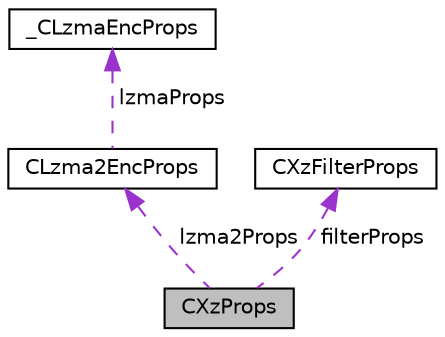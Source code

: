 digraph "CXzProps"
{
 // LATEX_PDF_SIZE
  edge [fontname="Helvetica",fontsize="10",labelfontname="Helvetica",labelfontsize="10"];
  node [fontname="Helvetica",fontsize="10",shape=record];
  Node1 [label="CXzProps",height=0.2,width=0.4,color="black", fillcolor="grey75", style="filled", fontcolor="black",tooltip=" "];
  Node2 -> Node1 [dir="back",color="darkorchid3",fontsize="10",style="dashed",label=" lzma2Props" ,fontname="Helvetica"];
  Node2 [label="CLzma2EncProps",height=0.2,width=0.4,color="black", fillcolor="white", style="filled",URL="$struct_c_lzma2_enc_props.html",tooltip=" "];
  Node3 -> Node2 [dir="back",color="darkorchid3",fontsize="10",style="dashed",label=" lzmaProps" ,fontname="Helvetica"];
  Node3 [label="_CLzmaEncProps",height=0.2,width=0.4,color="black", fillcolor="white", style="filled",URL="$struct___c_lzma_enc_props.html",tooltip=" "];
  Node4 -> Node1 [dir="back",color="darkorchid3",fontsize="10",style="dashed",label=" filterProps" ,fontname="Helvetica"];
  Node4 [label="CXzFilterProps",height=0.2,width=0.4,color="black", fillcolor="white", style="filled",URL="$struct_c_xz_filter_props.html",tooltip=" "];
}
